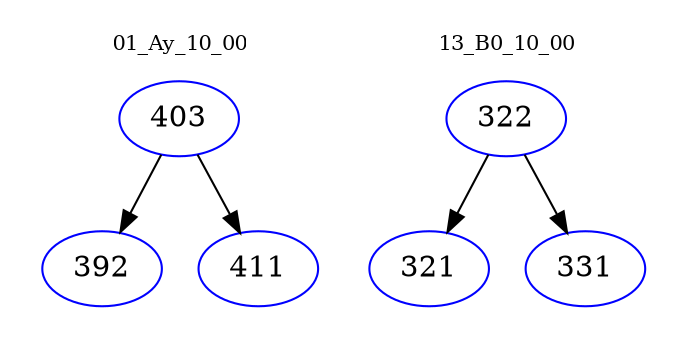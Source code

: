 digraph{
subgraph cluster_0 {
color = white
label = "01_Ay_10_00";
fontsize=10;
T0_403 [label="403", color="blue"]
T0_403 -> T0_392 [color="black"]
T0_392 [label="392", color="blue"]
T0_403 -> T0_411 [color="black"]
T0_411 [label="411", color="blue"]
}
subgraph cluster_1 {
color = white
label = "13_B0_10_00";
fontsize=10;
T1_322 [label="322", color="blue"]
T1_322 -> T1_321 [color="black"]
T1_321 [label="321", color="blue"]
T1_322 -> T1_331 [color="black"]
T1_331 [label="331", color="blue"]
}
}
